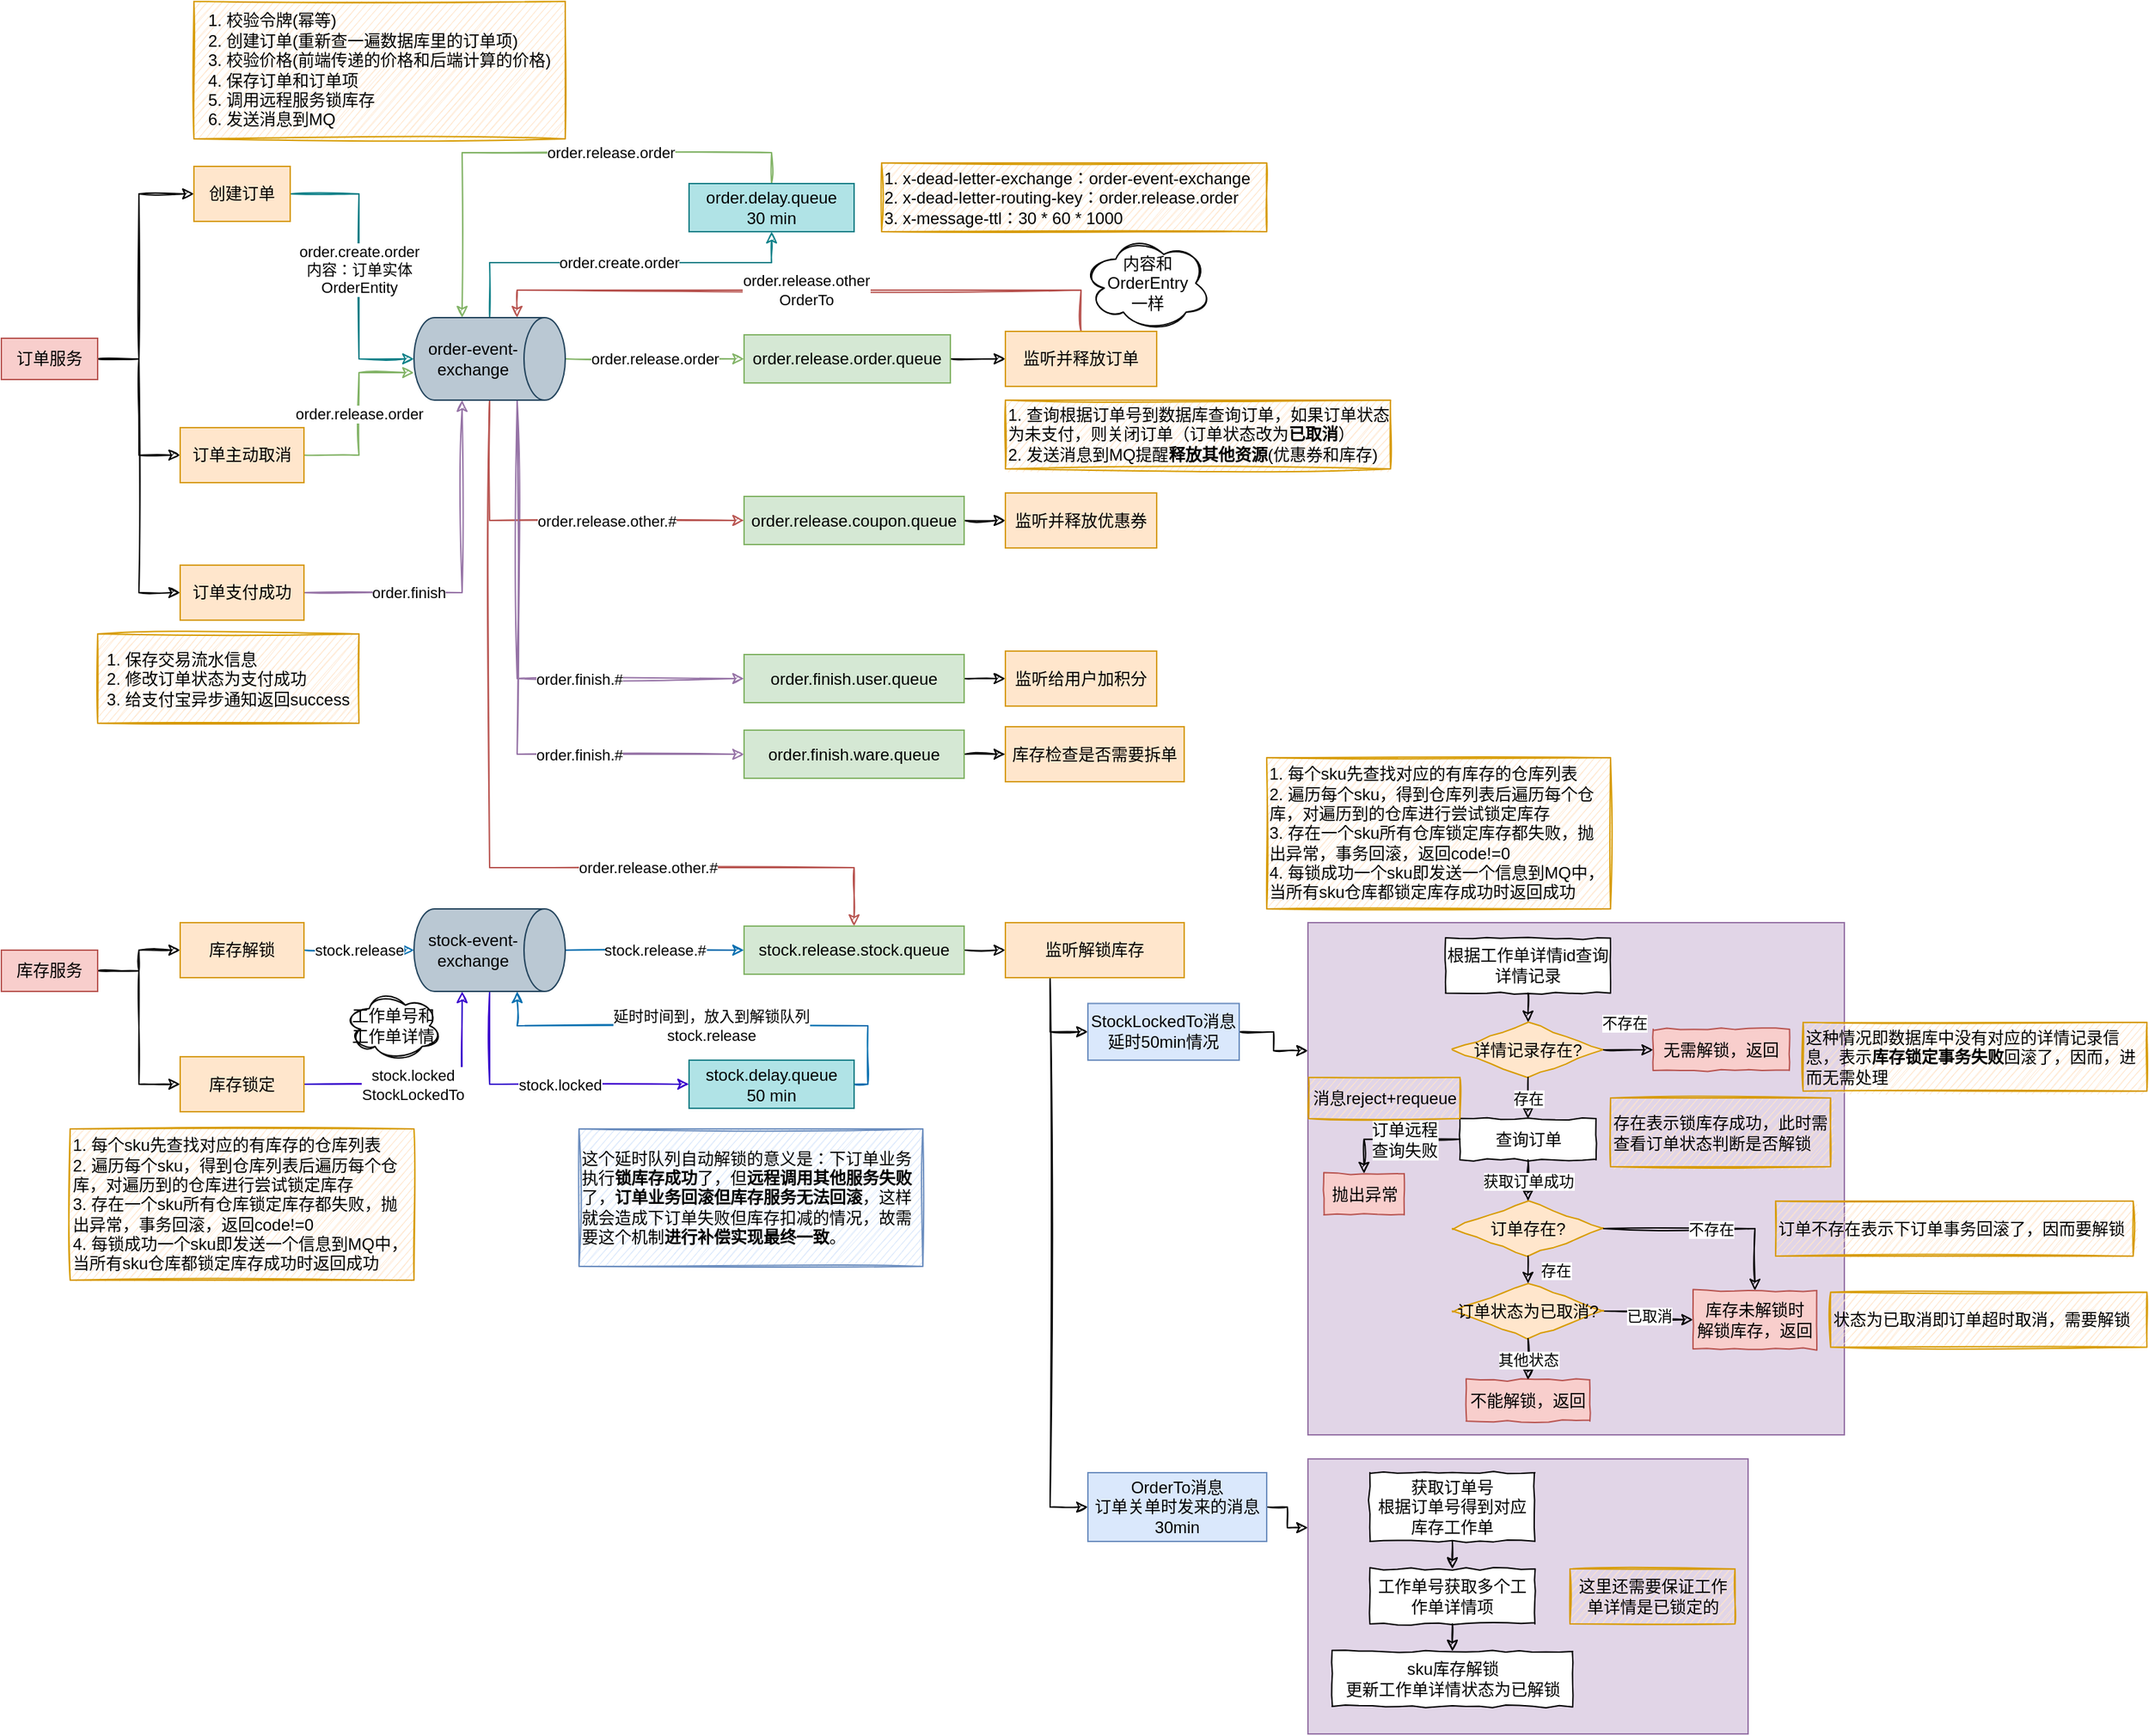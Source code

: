 <mxfile>
    <diagram id="ryhLv45AXXRx1UzjRm5k" name="第 1 页">
        <mxGraphModel dx="968" dy="558" grid="1" gridSize="10" guides="1" tooltips="1" connect="1" arrows="1" fold="1" page="1" pageScale="1" pageWidth="827" pageHeight="1169" math="0" shadow="0">
            <root>
                <mxCell id="0"/>
                <mxCell id="1" parent="0"/>
                <mxCell id="41" value="order.finish.#" style="edgeStyle=orthogonalEdgeStyle;rounded=0;sketch=1;html=1;exitX=1;exitY=0;exitDx=0;exitDy=35;exitPerimeter=0;entryX=0;entryY=0.5;entryDx=0;entryDy=0;fillColor=#e1d5e7;strokeColor=#9673a6;" edge="1" parent="1" source="3" target="40">
                    <mxGeometry x="0.432" relative="1" as="geometry">
                        <mxPoint as="offset"/>
                    </mxGeometry>
                </mxCell>
                <mxCell id="9" style="edgeStyle=orthogonalEdgeStyle;html=1;exitX=1;exitY=0.5;exitDx=0;exitDy=0;entryX=0;entryY=0.5;entryDx=0;entryDy=0;sketch=1;rounded=0;" edge="1" parent="1" source="2" target="8">
                    <mxGeometry relative="1" as="geometry">
                        <Array as="points">
                            <mxPoint x="140" y="280"/>
                            <mxPoint x="140" y="160"/>
                        </Array>
                    </mxGeometry>
                </mxCell>
                <mxCell id="25" style="edgeStyle=orthogonalEdgeStyle;rounded=0;sketch=1;html=1;exitX=1;exitY=0.5;exitDx=0;exitDy=0;entryX=0;entryY=0.5;entryDx=0;entryDy=0;" edge="1" parent="1" source="2" target="24">
                    <mxGeometry relative="1" as="geometry">
                        <Array as="points">
                            <mxPoint x="140" y="280"/>
                            <mxPoint x="140" y="350"/>
                        </Array>
                    </mxGeometry>
                </mxCell>
                <mxCell id="33" style="edgeStyle=orthogonalEdgeStyle;rounded=0;sketch=1;html=1;exitX=1;exitY=0.5;exitDx=0;exitDy=0;entryX=0;entryY=0.5;entryDx=0;entryDy=0;" edge="1" parent="1" source="2" target="32">
                    <mxGeometry relative="1" as="geometry"/>
                </mxCell>
                <mxCell id="2" value="订单服务" style="rounded=0;whiteSpace=wrap;html=1;fillColor=#f8cecc;strokeColor=#b85450;" vertex="1" parent="1">
                    <mxGeometry x="40" y="265" width="70" height="30" as="geometry"/>
                </mxCell>
                <mxCell id="14" value="order.create.order" style="edgeStyle=orthogonalEdgeStyle;rounded=0;sketch=1;html=1;exitX=0;exitY=0.5;exitDx=0;exitDy=0;exitPerimeter=0;entryX=0.5;entryY=1;entryDx=0;entryDy=0;fillColor=#b0e3e6;strokeColor=#0e8088;" edge="1" parent="1" source="3" target="13">
                    <mxGeometry relative="1" as="geometry">
                        <Array as="points">
                            <mxPoint x="395" y="210"/>
                            <mxPoint x="600" y="210"/>
                        </Array>
                    </mxGeometry>
                </mxCell>
                <mxCell id="19" value="order.release.order" style="edgeStyle=orthogonalEdgeStyle;rounded=0;sketch=1;html=1;exitX=0.5;exitY=0;exitDx=0;exitDy=0;exitPerimeter=0;entryX=0;entryY=0.5;entryDx=0;entryDy=0;fillColor=#d5e8d4;strokeColor=#82b366;" edge="1" parent="1" source="3" target="18">
                    <mxGeometry relative="1" as="geometry"/>
                </mxCell>
                <mxCell id="28" style="edgeStyle=orthogonalEdgeStyle;rounded=0;sketch=1;html=1;exitX=1;exitY=0.5;exitDx=0;exitDy=0;exitPerimeter=0;entryX=0;entryY=0.5;entryDx=0;entryDy=0;fillColor=#f8cecc;strokeColor=#b85450;" edge="1" parent="1" source="3" target="27">
                    <mxGeometry relative="1" as="geometry"/>
                </mxCell>
                <mxCell id="29" value="order.release.other.#" style="edgeLabel;html=1;align=center;verticalAlign=middle;resizable=0;points=[];" vertex="1" connectable="0" parent="28">
                    <mxGeometry x="-0.018" y="-1" relative="1" as="geometry">
                        <mxPoint x="38" y="-1" as="offset"/>
                    </mxGeometry>
                </mxCell>
                <mxCell id="37" value="order.finish.#" style="edgeStyle=orthogonalEdgeStyle;rounded=0;sketch=1;html=1;exitX=1;exitY=0;exitDx=0;exitDy=35;exitPerimeter=0;entryX=0;entryY=0.5;entryDx=0;entryDy=0;fillColor=#e1d5e7;strokeColor=#9673a6;" edge="1" parent="1" source="3" target="36">
                    <mxGeometry x="0.347" relative="1" as="geometry">
                        <mxPoint as="offset"/>
                    </mxGeometry>
                </mxCell>
                <mxCell id="61" value="order.release.other.#" style="edgeStyle=orthogonalEdgeStyle;rounded=0;sketch=1;html=1;exitX=1;exitY=0.5;exitDx=0;exitDy=0;exitPerimeter=0;entryX=0.5;entryY=0;entryDx=0;entryDy=0;fillColor=#f8cecc;strokeColor=#b85450;" edge="1" parent="1" source="3" target="52">
                    <mxGeometry x="0.405" relative="1" as="geometry">
                        <Array as="points">
                            <mxPoint x="395" y="650"/>
                            <mxPoint x="660" y="650"/>
                        </Array>
                        <mxPoint as="offset"/>
                    </mxGeometry>
                </mxCell>
                <mxCell id="3" value="order-event-exchange" style="shape=cylinder3;whiteSpace=wrap;html=1;boundedLbl=1;backgroundOutline=1;size=15;direction=south;fillColor=#bac8d3;strokeColor=#23445d;" vertex="1" parent="1">
                    <mxGeometry x="340" y="250" width="110" height="60" as="geometry"/>
                </mxCell>
                <mxCell id="10" value="order.create.order&lt;br&gt;内容：订单实体&lt;br&gt;OrderEntity" style="edgeStyle=orthogonalEdgeStyle;rounded=0;sketch=1;html=1;exitX=1;exitY=0.5;exitDx=0;exitDy=0;entryX=0.5;entryY=1;entryDx=0;entryDy=0;entryPerimeter=0;fillColor=#b0e3e6;strokeColor=#0e8088;" edge="1" parent="1" source="8" target="3">
                    <mxGeometry relative="1" as="geometry">
                        <Array as="points">
                            <mxPoint x="300" y="160"/>
                            <mxPoint x="300" y="280"/>
                        </Array>
                    </mxGeometry>
                </mxCell>
                <mxCell id="8" value="创建订单" style="rounded=0;whiteSpace=wrap;html=1;fillColor=#ffe6cc;strokeColor=#d79b00;" vertex="1" parent="1">
                    <mxGeometry x="180" y="140" width="70" height="40" as="geometry"/>
                </mxCell>
                <mxCell id="12" value="&lt;div style=&quot;text-align: left&quot;&gt;&lt;span&gt;1. 校验令牌(幂等)&lt;/span&gt;&lt;/div&gt;&lt;div style=&quot;text-align: left&quot;&gt;&lt;span&gt;2. 创建订单(重新查一遍数据库里的订单项)&lt;/span&gt;&lt;/div&gt;&lt;div style=&quot;text-align: left&quot;&gt;&lt;span&gt;3. 校验价格(前端传递的价格和后端计算的价格)&lt;/span&gt;&lt;/div&gt;&lt;div style=&quot;text-align: left&quot;&gt;&lt;span&gt;4. 保存订单和订单项&lt;/span&gt;&lt;/div&gt;&lt;div style=&quot;text-align: left&quot;&gt;&lt;span&gt;5. 调用远程服务锁库存&lt;/span&gt;&lt;/div&gt;&lt;div style=&quot;text-align: left&quot;&gt;&lt;span&gt;6. 发送消息到MQ&lt;/span&gt;&lt;/div&gt;" style="rounded=0;whiteSpace=wrap;html=1;fillColor=#ffe6cc;strokeColor=#d79b00;sketch=1;" vertex="1" parent="1">
                    <mxGeometry x="180" y="20" width="270" height="100" as="geometry"/>
                </mxCell>
                <mxCell id="17" value="order.release.order" style="edgeStyle=orthogonalEdgeStyle;rounded=0;sketch=1;html=1;exitX=0.5;exitY=0;exitDx=0;exitDy=0;entryX=0;entryY=0;entryDx=0;entryDy=75;entryPerimeter=0;fillColor=#d5e8d4;strokeColor=#82b366;" edge="1" parent="1" source="13" target="3">
                    <mxGeometry x="-0.237" relative="1" as="geometry">
                        <Array as="points">
                            <mxPoint x="600" y="130"/>
                            <mxPoint x="375" y="130"/>
                        </Array>
                        <mxPoint as="offset"/>
                    </mxGeometry>
                </mxCell>
                <mxCell id="13" value="order.delay.queue&lt;br&gt;30 min" style="rounded=0;whiteSpace=wrap;html=1;sketch=0;fillColor=#b0e3e6;strokeColor=#0e8088;" vertex="1" parent="1">
                    <mxGeometry x="540" y="152.5" width="120" height="35" as="geometry"/>
                </mxCell>
                <mxCell id="16" value="1. x-dead-letter-exchange：order-event-exchange&lt;br&gt;2. x-dead-letter-routing-key：order.release.order&lt;br&gt;3. x-message-ttl：30 * 60 * 1000" style="rounded=0;whiteSpace=wrap;html=1;fillColor=#ffe6cc;strokeColor=#d79b00;sketch=1;align=left;" vertex="1" parent="1">
                    <mxGeometry x="680" y="137.5" width="280" height="50" as="geometry"/>
                </mxCell>
                <mxCell id="21" style="edgeStyle=orthogonalEdgeStyle;rounded=0;sketch=1;html=1;exitX=1;exitY=0.5;exitDx=0;exitDy=0;entryX=0;entryY=0.5;entryDx=0;entryDy=0;" edge="1" parent="1" source="18" target="20">
                    <mxGeometry relative="1" as="geometry"/>
                </mxCell>
                <mxCell id="18" value="order.release.order.queue" style="rounded=0;whiteSpace=wrap;html=1;sketch=0;fillColor=#d5e8d4;strokeColor=#82b366;" vertex="1" parent="1">
                    <mxGeometry x="580" y="262.5" width="150" height="35" as="geometry"/>
                </mxCell>
                <mxCell id="23" value="order.release.other&lt;br&gt;OrderTo" style="edgeStyle=orthogonalEdgeStyle;rounded=0;sketch=1;html=1;exitX=0.5;exitY=0;exitDx=0;exitDy=0;entryX=0;entryY=0;entryDx=0;entryDy=35;entryPerimeter=0;fillColor=#f8cecc;strokeColor=#b85450;" edge="1" parent="1" source="20" target="3">
                    <mxGeometry relative="1" as="geometry">
                        <Array as="points">
                            <mxPoint x="825" y="230"/>
                            <mxPoint x="415" y="230"/>
                        </Array>
                    </mxGeometry>
                </mxCell>
                <mxCell id="20" value="监听并释放订单" style="rounded=0;whiteSpace=wrap;html=1;fillColor=#ffe6cc;strokeColor=#d79b00;" vertex="1" parent="1">
                    <mxGeometry x="770" y="260" width="110" height="40" as="geometry"/>
                </mxCell>
                <mxCell id="22" value="1. 查询根据订单号到数据库查询订单，如果订单状态为未支付，则关闭订单（订单状态改为&lt;b&gt;已取消&lt;/b&gt;）&lt;br&gt;2. 发送消息到MQ提醒&lt;b&gt;释放其他资源&lt;/b&gt;(优惠券和库存)" style="rounded=0;whiteSpace=wrap;html=1;fillColor=#ffe6cc;strokeColor=#d79b00;sketch=1;align=left;" vertex="1" parent="1">
                    <mxGeometry x="770" y="310" width="280" height="50" as="geometry"/>
                </mxCell>
                <mxCell id="26" value="order.release.order" style="edgeStyle=orthogonalEdgeStyle;rounded=0;sketch=1;html=1;exitX=1;exitY=0.5;exitDx=0;exitDy=0;entryX=0.667;entryY=1;entryDx=0;entryDy=0;entryPerimeter=0;fillColor=#d5e8d4;strokeColor=#82b366;" edge="1" parent="1" source="24" target="3">
                    <mxGeometry relative="1" as="geometry">
                        <Array as="points">
                            <mxPoint x="300" y="350"/>
                            <mxPoint x="300" y="290"/>
                        </Array>
                    </mxGeometry>
                </mxCell>
                <mxCell id="24" value="订单主动取消" style="rounded=0;whiteSpace=wrap;html=1;fillColor=#ffe6cc;strokeColor=#d79b00;" vertex="1" parent="1">
                    <mxGeometry x="170" y="330" width="90" height="40" as="geometry"/>
                </mxCell>
                <mxCell id="31" style="edgeStyle=orthogonalEdgeStyle;rounded=0;sketch=1;html=1;exitX=1;exitY=0.5;exitDx=0;exitDy=0;entryX=0;entryY=0.5;entryDx=0;entryDy=0;" edge="1" parent="1" source="27" target="30">
                    <mxGeometry relative="1" as="geometry"/>
                </mxCell>
                <mxCell id="27" value="order.release.coupon.queue" style="rounded=0;whiteSpace=wrap;html=1;sketch=0;fillColor=#d5e8d4;strokeColor=#82b366;" vertex="1" parent="1">
                    <mxGeometry x="580" y="380" width="160" height="35" as="geometry"/>
                </mxCell>
                <mxCell id="30" value="监听并释放优惠券" style="rounded=0;whiteSpace=wrap;html=1;fillColor=#ffe6cc;strokeColor=#d79b00;" vertex="1" parent="1">
                    <mxGeometry x="770" y="377.5" width="110" height="40" as="geometry"/>
                </mxCell>
                <mxCell id="35" value="order.finish" style="edgeStyle=orthogonalEdgeStyle;rounded=0;sketch=1;html=1;exitX=1;exitY=0.5;exitDx=0;exitDy=0;entryX=1;entryY=0;entryDx=0;entryDy=75;entryPerimeter=0;fillColor=#e1d5e7;strokeColor=#9673a6;" edge="1" parent="1" source="32" target="3">
                    <mxGeometry x="-0.404" relative="1" as="geometry">
                        <mxPoint as="offset"/>
                    </mxGeometry>
                </mxCell>
                <mxCell id="32" value="订单支付成功" style="rounded=0;whiteSpace=wrap;html=1;fillColor=#ffe6cc;strokeColor=#d79b00;" vertex="1" parent="1">
                    <mxGeometry x="170" y="430" width="90" height="40" as="geometry"/>
                </mxCell>
                <mxCell id="34" value="&lt;div style=&quot;text-align: left&quot;&gt;&lt;span&gt;1. 保存交易流水信息&lt;/span&gt;&lt;/div&gt;&lt;span&gt;&lt;div style=&quot;text-align: left&quot;&gt;&lt;span&gt;2. 修改订单状态为支付成功&lt;/span&gt;&lt;/div&gt;&lt;div style=&quot;text-align: left&quot;&gt;&lt;span&gt;3. 给支付宝异步通知返回success&lt;/span&gt;&lt;/div&gt;&lt;/span&gt;" style="rounded=0;whiteSpace=wrap;html=1;fillColor=#ffe6cc;strokeColor=#d79b00;sketch=1;" vertex="1" parent="1">
                    <mxGeometry x="110" y="480" width="190" height="65" as="geometry"/>
                </mxCell>
                <mxCell id="39" style="edgeStyle=orthogonalEdgeStyle;rounded=0;sketch=1;html=1;exitX=1;exitY=0.5;exitDx=0;exitDy=0;entryX=0;entryY=0.5;entryDx=0;entryDy=0;" edge="1" parent="1" source="36" target="38">
                    <mxGeometry relative="1" as="geometry"/>
                </mxCell>
                <mxCell id="36" value="order.finish.user.queue" style="rounded=0;whiteSpace=wrap;html=1;sketch=0;fillColor=#d5e8d4;strokeColor=#82b366;" vertex="1" parent="1">
                    <mxGeometry x="580" y="495" width="160" height="35" as="geometry"/>
                </mxCell>
                <mxCell id="38" value="监听给用户加积分" style="rounded=0;whiteSpace=wrap;html=1;fillColor=#ffe6cc;strokeColor=#d79b00;" vertex="1" parent="1">
                    <mxGeometry x="770" y="492.5" width="110" height="40" as="geometry"/>
                </mxCell>
                <mxCell id="43" style="edgeStyle=orthogonalEdgeStyle;rounded=0;sketch=1;html=1;exitX=1;exitY=0.5;exitDx=0;exitDy=0;entryX=0;entryY=0.5;entryDx=0;entryDy=0;" edge="1" parent="1" source="40" target="42">
                    <mxGeometry relative="1" as="geometry"/>
                </mxCell>
                <mxCell id="40" value="order.finish.ware.queue" style="rounded=0;whiteSpace=wrap;html=1;sketch=0;fillColor=#d5e8d4;strokeColor=#82b366;" vertex="1" parent="1">
                    <mxGeometry x="580" y="550" width="160" height="35" as="geometry"/>
                </mxCell>
                <mxCell id="42" value="库存检查是否需要拆单" style="rounded=0;whiteSpace=wrap;html=1;fillColor=#ffe6cc;strokeColor=#d79b00;" vertex="1" parent="1">
                    <mxGeometry x="770" y="547.5" width="130" height="40" as="geometry"/>
                </mxCell>
                <mxCell id="59" style="edgeStyle=orthogonalEdgeStyle;rounded=0;sketch=1;html=1;exitX=1;exitY=0.5;exitDx=0;exitDy=0;entryX=0;entryY=0.5;entryDx=0;entryDy=0;" edge="1" parent="1" source="44" target="57">
                    <mxGeometry relative="1" as="geometry"/>
                </mxCell>
                <mxCell id="60" style="edgeStyle=orthogonalEdgeStyle;rounded=0;sketch=1;html=1;exitX=1;exitY=0.5;exitDx=0;exitDy=0;entryX=0;entryY=0.5;entryDx=0;entryDy=0;" edge="1" parent="1" source="44" target="45">
                    <mxGeometry relative="1" as="geometry"/>
                </mxCell>
                <mxCell id="44" value="库存服务" style="rounded=0;whiteSpace=wrap;html=1;fillColor=#f8cecc;strokeColor=#b85450;" vertex="1" parent="1">
                    <mxGeometry x="40" y="710" width="70" height="30" as="geometry"/>
                </mxCell>
                <mxCell id="47" value="stock.locked&lt;br&gt;StockLockedTo" style="edgeStyle=orthogonalEdgeStyle;rounded=0;sketch=1;html=1;exitX=1;exitY=0.5;exitDx=0;exitDy=0;entryX=1;entryY=0;entryDx=0;entryDy=75;entryPerimeter=0;fillColor=#6a00ff;strokeColor=#3700CC;" edge="1" parent="1" source="45" target="46">
                    <mxGeometry x="-0.135" relative="1" as="geometry">
                        <mxPoint as="offset"/>
                    </mxGeometry>
                </mxCell>
                <mxCell id="45" value="库存锁定" style="rounded=0;whiteSpace=wrap;html=1;fillColor=#ffe6cc;strokeColor=#d79b00;" vertex="1" parent="1">
                    <mxGeometry x="170" y="787.5" width="90" height="40" as="geometry"/>
                </mxCell>
                <mxCell id="50" value="stock.locked" style="edgeStyle=orthogonalEdgeStyle;rounded=0;sketch=1;html=1;exitX=1;exitY=0.5;exitDx=0;exitDy=0;exitPerimeter=0;entryX=0;entryY=0.5;entryDx=0;entryDy=0;fillColor=#6a00ff;strokeColor=#3700CC;" edge="1" parent="1" source="46" target="49">
                    <mxGeometry x="0.111" relative="1" as="geometry">
                        <mxPoint as="offset"/>
                    </mxGeometry>
                </mxCell>
                <mxCell id="53" value="stock.release.#" style="edgeStyle=orthogonalEdgeStyle;rounded=0;sketch=1;html=1;exitX=0.5;exitY=0;exitDx=0;exitDy=0;exitPerimeter=0;entryX=0;entryY=0.5;entryDx=0;entryDy=0;fillColor=#1ba1e2;strokeColor=#006EAF;" edge="1" parent="1" source="46" target="52">
                    <mxGeometry relative="1" as="geometry"/>
                </mxCell>
                <mxCell id="46" value="stock-event-exchange" style="shape=cylinder3;whiteSpace=wrap;html=1;boundedLbl=1;backgroundOutline=1;size=15;direction=south;fillColor=#bac8d3;strokeColor=#23445d;" vertex="1" parent="1">
                    <mxGeometry x="340" y="680" width="110" height="60" as="geometry"/>
                </mxCell>
                <mxCell id="51" value="延时时间到，放入到解锁队列&lt;br&gt;stock.release" style="edgeStyle=orthogonalEdgeStyle;rounded=0;sketch=1;html=1;exitX=1;exitY=0.5;exitDx=0;exitDy=0;entryX=1;entryY=0;entryDx=0;entryDy=35;entryPerimeter=0;fillColor=#1ba1e2;strokeColor=#006EAF;" edge="1" parent="1" source="49" target="46">
                    <mxGeometry relative="1" as="geometry"/>
                </mxCell>
                <mxCell id="49" value="stock.delay.queue&lt;br&gt;50 min" style="rounded=0;whiteSpace=wrap;html=1;sketch=0;fillColor=#b0e3e6;strokeColor=#0e8088;" vertex="1" parent="1">
                    <mxGeometry x="540" y="790" width="120" height="35" as="geometry"/>
                </mxCell>
                <mxCell id="56" style="edgeStyle=orthogonalEdgeStyle;rounded=0;sketch=1;html=1;exitX=1;exitY=0.5;exitDx=0;exitDy=0;entryX=0;entryY=0.5;entryDx=0;entryDy=0;" edge="1" parent="1" source="52" target="54">
                    <mxGeometry relative="1" as="geometry"/>
                </mxCell>
                <mxCell id="52" value="stock.release.stock.queue" style="rounded=0;whiteSpace=wrap;html=1;sketch=0;fillColor=#d5e8d4;strokeColor=#82b366;" vertex="1" parent="1">
                    <mxGeometry x="580" y="692.5" width="160" height="35" as="geometry"/>
                </mxCell>
                <mxCell id="71" style="edgeStyle=orthogonalEdgeStyle;rounded=0;sketch=1;html=1;exitX=0.25;exitY=1;exitDx=0;exitDy=0;entryX=0;entryY=0.5;entryDx=0;entryDy=0;" edge="1" parent="1" source="54" target="69">
                    <mxGeometry relative="1" as="geometry"/>
                </mxCell>
                <mxCell id="100" style="edgeStyle=orthogonalEdgeStyle;rounded=0;sketch=1;html=1;exitX=0.25;exitY=1;exitDx=0;exitDy=0;entryX=0;entryY=0.5;entryDx=0;entryDy=0;" edge="1" parent="1" source="54" target="99">
                    <mxGeometry relative="1" as="geometry"/>
                </mxCell>
                <mxCell id="54" value="监听解锁库存" style="rounded=0;whiteSpace=wrap;html=1;fillColor=#ffe6cc;strokeColor=#d79b00;" vertex="1" parent="1">
                    <mxGeometry x="770" y="690" width="130" height="40" as="geometry"/>
                </mxCell>
                <mxCell id="58" value="stock.release" style="edgeStyle=orthogonalEdgeStyle;rounded=0;sketch=1;html=1;exitX=1;exitY=0.5;exitDx=0;exitDy=0;entryX=0.5;entryY=1;entryDx=0;entryDy=0;entryPerimeter=0;fillColor=#1ba1e2;strokeColor=#006EAF;" edge="1" parent="1" source="57" target="46">
                    <mxGeometry relative="1" as="geometry"/>
                </mxCell>
                <mxCell id="57" value="库存解锁" style="rounded=0;whiteSpace=wrap;html=1;fillColor=#ffe6cc;strokeColor=#d79b00;" vertex="1" parent="1">
                    <mxGeometry x="170" y="690" width="90" height="40" as="geometry"/>
                </mxCell>
                <mxCell id="62" value="1. 每个sku先查找对应的有库存的仓库列表&lt;br&gt;2. 遍历每个sku，得到仓库列表后遍历每个仓库，对遍历到的仓库进行尝试锁定库存&lt;br&gt;3. 存在一个sku所有仓库锁定库存都失败，抛出异常，事务回滚，返回code!=0&lt;br&gt;4. 每锁成功一个sku即发送一个信息到MQ中，当所有sku仓库都锁定库存成功时返回成功" style="rounded=0;whiteSpace=wrap;html=1;fillColor=#ffe6cc;strokeColor=#d79b00;sketch=1;align=left;" vertex="1" parent="1">
                    <mxGeometry x="90" y="840" width="250" height="110" as="geometry"/>
                </mxCell>
                <mxCell id="63" value="这个延时队列自动解锁的意义是：下订单业务执行&lt;b&gt;锁库存成功&lt;/b&gt;了，但&lt;b&gt;远程调用其他服务失败&lt;/b&gt;了，&lt;b&gt;订单业务回滚但库存服务无法回滚&lt;/b&gt;，这样就会造成下订单失败但库存扣减的情况，故需要这个机制&lt;b&gt;进行补偿实现最终一致&lt;/b&gt;。" style="rounded=0;whiteSpace=wrap;html=1;fillColor=#dae8fc;strokeColor=#6c8ebf;sketch=1;align=left;" vertex="1" parent="1">
                    <mxGeometry x="460" y="840" width="250" height="100" as="geometry"/>
                </mxCell>
                <mxCell id="65" value="1. 每个sku先查找对应的有库存的仓库列表&lt;br&gt;2. 遍历每个sku，得到仓库列表后遍历每个仓库，对遍历到的仓库进行尝试锁定库存&lt;br&gt;3. 存在一个sku所有仓库锁定库存都失败，抛出异常，事务回滚，返回code!=0&lt;br&gt;4. 每锁成功一个sku即发送一个信息到MQ中，当所有sku仓库都锁定库存成功时返回成功" style="rounded=0;whiteSpace=wrap;html=1;fillColor=#ffe6cc;strokeColor=#d79b00;sketch=1;align=left;" vertex="1" parent="1">
                    <mxGeometry x="960" y="570" width="250" height="110" as="geometry"/>
                </mxCell>
                <mxCell id="67" value="&lt;span&gt;工作单号和工作单详情&lt;/span&gt;" style="ellipse;shape=cloud;whiteSpace=wrap;html=1;sketch=1;" vertex="1" parent="1">
                    <mxGeometry x="290" y="740" width="70" height="50" as="geometry"/>
                </mxCell>
                <mxCell id="68" value="&lt;span&gt;内容和&lt;br&gt;OrderEntry&lt;br&gt;一样&lt;/span&gt;" style="ellipse;shape=cloud;whiteSpace=wrap;html=1;sketch=1;" vertex="1" parent="1">
                    <mxGeometry x="827" y="190" width="93" height="70" as="geometry"/>
                </mxCell>
                <mxCell id="98" style="edgeStyle=orthogonalEdgeStyle;rounded=0;sketch=1;html=1;exitX=1;exitY=0.5;exitDx=0;exitDy=0;entryX=0;entryY=0.25;entryDx=0;entryDy=0;" edge="1" parent="1" source="69" target="72">
                    <mxGeometry relative="1" as="geometry"/>
                </mxCell>
                <mxCell id="69" value="StockLockedTo消息&lt;br&gt;延时50min情况" style="rounded=0;whiteSpace=wrap;html=1;fillColor=#dae8fc;strokeColor=#6c8ebf;" vertex="1" parent="1">
                    <mxGeometry x="830" y="748.75" width="110" height="41.25" as="geometry"/>
                </mxCell>
                <mxCell id="109" style="edgeStyle=orthogonalEdgeStyle;rounded=0;sketch=1;html=1;exitX=1;exitY=0.5;exitDx=0;exitDy=0;entryX=0;entryY=0.25;entryDx=0;entryDy=0;" edge="1" parent="1" source="99" target="101">
                    <mxGeometry relative="1" as="geometry"/>
                </mxCell>
                <mxCell id="99" value="OrderTo消息&lt;br&gt;订单关单时发来的消息&lt;br&gt;30min" style="rounded=0;whiteSpace=wrap;html=1;fillColor=#dae8fc;strokeColor=#6c8ebf;" vertex="1" parent="1">
                    <mxGeometry x="830" y="1090" width="130" height="50" as="geometry"/>
                </mxCell>
                <mxCell id="72" value="" style="rounded=0;whiteSpace=wrap;html=1;fillColor=#e1d5e7;strokeColor=#9673a6;" vertex="1" parent="1">
                    <mxGeometry x="990" y="690" width="390" height="372.5" as="geometry"/>
                </mxCell>
                <mxCell id="73" value="根据工作单详情id查询详情记录" style="rounded=0;whiteSpace=wrap;html=1;comic=1;" vertex="1" parent="1">
                    <mxGeometry x="1090" y="701.25" width="120" height="40" as="geometry"/>
                </mxCell>
                <mxCell id="75" value="详情记录存在?" style="rhombus;whiteSpace=wrap;html=1;comic=1;sketch=0;fillColor=#ffe6cc;strokeColor=#d79b00;" vertex="1" parent="1">
                    <mxGeometry x="1095" y="762.5" width="110" height="40" as="geometry"/>
                </mxCell>
                <mxCell id="76" style="rounded=0;sketch=1;html=1;exitX=0.5;exitY=1;exitDx=0;exitDy=0;entryX=0.5;entryY=0;entryDx=0;entryDy=0;" edge="1" parent="1" source="73" target="75">
                    <mxGeometry relative="1" as="geometry"/>
                </mxCell>
                <mxCell id="77" value="无需解锁，返回" style="rounded=0;whiteSpace=wrap;html=1;comic=1;fillColor=#f8cecc;strokeColor=#b85450;" vertex="1" parent="1">
                    <mxGeometry x="1241" y="767.5" width="99" height="30" as="geometry"/>
                </mxCell>
                <mxCell id="78" value="不存在" style="edgeStyle=none;rounded=0;sketch=1;html=1;exitX=1;exitY=0.5;exitDx=0;exitDy=0;entryX=0;entryY=0.5;entryDx=0;entryDy=0;" edge="1" parent="1" source="75" target="77">
                    <mxGeometry x="-0.167" y="20" relative="1" as="geometry">
                        <mxPoint as="offset"/>
                    </mxGeometry>
                </mxCell>
                <mxCell id="79" value="这种情况即数据库中没有对应的详情记录信息，表示&lt;b&gt;库存锁定事务失败&lt;/b&gt;回滚了，因而，进而无需处理" style="rounded=0;whiteSpace=wrap;html=1;fillColor=#ffe6cc;strokeColor=#d79b00;sketch=1;align=left;" vertex="1" parent="1">
                    <mxGeometry x="1350" y="762.5" width="250" height="50" as="geometry"/>
                </mxCell>
                <mxCell id="80" value="查询订单" style="rounded=0;whiteSpace=wrap;html=1;comic=1;" vertex="1" parent="1">
                    <mxGeometry x="1100.5" y="832.5" width="99" height="30" as="geometry"/>
                </mxCell>
                <mxCell id="81" value="存在" style="edgeStyle=none;rounded=0;sketch=1;html=1;exitX=0.5;exitY=1;exitDx=0;exitDy=0;entryX=0.5;entryY=0;entryDx=0;entryDy=0;" edge="1" parent="1" source="75" target="80">
                    <mxGeometry relative="1" as="geometry"/>
                </mxCell>
                <mxCell id="82" value="存在表示锁库存成功，此时需查看订单状态判断是否解锁" style="rounded=0;whiteSpace=wrap;html=1;fillColor=#ffe6cc;strokeColor=#d79b00;sketch=1;align=left;" vertex="1" parent="1">
                    <mxGeometry x="1210" y="817.5" width="160" height="50" as="geometry"/>
                </mxCell>
                <mxCell id="83" value="抛出异常" style="rounded=0;whiteSpace=wrap;html=1;comic=1;fillColor=#f8cecc;strokeColor=#b85450;" vertex="1" parent="1">
                    <mxGeometry x="1001.5" y="872.5" width="58.5" height="30" as="geometry"/>
                </mxCell>
                <mxCell id="84" value="&lt;span style=&quot;font-size: 12px ; background-color: rgb(248 , 249 , 250)&quot;&gt;订单远程&lt;br&gt;查询失败&lt;/span&gt;" style="edgeStyle=orthogonalEdgeStyle;rounded=0;sketch=1;html=1;exitX=0;exitY=0.5;exitDx=0;exitDy=0;entryX=0.5;entryY=0;entryDx=0;entryDy=0;" edge="1" parent="1" source="80" target="83">
                    <mxGeometry x="-0.144" relative="1" as="geometry">
                        <mxPoint as="offset"/>
                    </mxGeometry>
                </mxCell>
                <mxCell id="85" value="消息reject+requeue" style="rounded=0;whiteSpace=wrap;html=1;fillColor=#ffe6cc;strokeColor=#d79b00;sketch=1;align=center;" vertex="1" parent="1">
                    <mxGeometry x="990.5" y="802.5" width="110" height="30" as="geometry"/>
                </mxCell>
                <mxCell id="86" value="订单存在?" style="rhombus;whiteSpace=wrap;html=1;comic=1;sketch=0;fillColor=#ffe6cc;strokeColor=#d79b00;" vertex="1" parent="1">
                    <mxGeometry x="1095" y="892.5" width="110" height="40" as="geometry"/>
                </mxCell>
                <mxCell id="87" value="获取订单成功" style="edgeStyle=orthogonalEdgeStyle;rounded=0;sketch=1;html=1;exitX=0.5;exitY=1;exitDx=0;exitDy=0;entryX=0.5;entryY=0;entryDx=0;entryDy=0;" edge="1" parent="1" source="80" target="86">
                    <mxGeometry relative="1" as="geometry"/>
                </mxCell>
                <mxCell id="88" value="库存未解锁时&lt;br&gt;解锁库存，返回" style="rounded=0;whiteSpace=wrap;html=1;comic=1;fillColor=#f8cecc;strokeColor=#b85450;" vertex="1" parent="1">
                    <mxGeometry x="1270" y="957.5" width="90" height="42.5" as="geometry"/>
                </mxCell>
                <mxCell id="89" value="不存在" style="edgeStyle=orthogonalEdgeStyle;rounded=0;sketch=1;html=1;exitX=1;exitY=0.5;exitDx=0;exitDy=0;entryX=0.5;entryY=0;entryDx=0;entryDy=0;" edge="1" parent="1" source="86" target="88">
                    <mxGeometry relative="1" as="geometry"/>
                </mxCell>
                <mxCell id="92" value="已取消" style="edgeStyle=orthogonalEdgeStyle;rounded=0;sketch=1;html=1;exitX=1;exitY=0.5;exitDx=0;exitDy=0;entryX=0;entryY=0.5;entryDx=0;entryDy=0;" edge="1" parent="1" source="90" target="88">
                    <mxGeometry relative="1" as="geometry"/>
                </mxCell>
                <mxCell id="90" value="订单状态为已取消?" style="rhombus;whiteSpace=wrap;html=1;comic=1;sketch=0;fillColor=#ffe6cc;strokeColor=#d79b00;" vertex="1" parent="1">
                    <mxGeometry x="1095" y="952.5" width="110" height="40" as="geometry"/>
                </mxCell>
                <mxCell id="91" value="存在" style="edgeStyle=orthogonalEdgeStyle;rounded=0;sketch=1;html=1;exitX=0.5;exitY=1;exitDx=0;exitDy=0;entryX=0.5;entryY=0;entryDx=0;entryDy=0;" edge="1" parent="1" source="86" target="90">
                    <mxGeometry y="20" relative="1" as="geometry">
                        <mxPoint as="offset"/>
                    </mxGeometry>
                </mxCell>
                <mxCell id="93" value="不能解锁，返回" style="rounded=0;whiteSpace=wrap;html=1;comic=1;fillColor=#f8cecc;strokeColor=#b85450;" vertex="1" parent="1">
                    <mxGeometry x="1105" y="1022.5" width="90" height="30" as="geometry"/>
                </mxCell>
                <mxCell id="94" value="其他状态" style="edgeStyle=orthogonalEdgeStyle;rounded=0;sketch=1;html=1;exitX=0.5;exitY=1;exitDx=0;exitDy=0;entryX=0.5;entryY=0;entryDx=0;entryDy=0;" edge="1" parent="1" source="90" target="93">
                    <mxGeometry relative="1" as="geometry"/>
                </mxCell>
                <mxCell id="95" value="订单不存在表示下订单事务回滚了，因而要解锁" style="rounded=0;whiteSpace=wrap;html=1;fillColor=#ffe6cc;strokeColor=#d79b00;sketch=1;align=left;" vertex="1" parent="1">
                    <mxGeometry x="1330" y="892.5" width="260" height="40" as="geometry"/>
                </mxCell>
                <mxCell id="96" value="状态为已取消即订单超时取消，需要解锁" style="rounded=0;whiteSpace=wrap;html=1;fillColor=#ffe6cc;strokeColor=#d79b00;sketch=1;align=left;" vertex="1" parent="1">
                    <mxGeometry x="1370" y="958.75" width="230" height="40" as="geometry"/>
                </mxCell>
                <mxCell id="108" value="" style="group" vertex="1" connectable="0" parent="1">
                    <mxGeometry x="990" y="1080" width="320" height="200" as="geometry"/>
                </mxCell>
                <mxCell id="101" value="" style="rounded=0;whiteSpace=wrap;html=1;fillColor=#e1d5e7;strokeColor=#9673a6;" vertex="1" parent="108">
                    <mxGeometry width="320" height="200" as="geometry"/>
                </mxCell>
                <mxCell id="102" value="获取订单号&lt;br&gt;根据订单号得到对应库存工作单" style="rounded=0;whiteSpace=wrap;html=1;comic=1;" vertex="1" parent="108">
                    <mxGeometry x="45" y="10" width="120" height="50" as="geometry"/>
                </mxCell>
                <mxCell id="103" value="工作单号获取多个工作单详情项" style="rounded=0;whiteSpace=wrap;html=1;comic=1;" vertex="1" parent="108">
                    <mxGeometry x="45" y="80" width="120" height="40" as="geometry"/>
                </mxCell>
                <mxCell id="104" style="edgeStyle=orthogonalEdgeStyle;rounded=0;sketch=1;html=1;exitX=0.5;exitY=1;exitDx=0;exitDy=0;entryX=0.5;entryY=0;entryDx=0;entryDy=0;" edge="1" parent="108" source="102" target="103">
                    <mxGeometry relative="1" as="geometry"/>
                </mxCell>
                <mxCell id="105" value="这里还需要保证工作单详情是已锁定的" style="rounded=0;whiteSpace=wrap;html=1;comic=1;fillColor=#ffe6cc;strokeColor=#d79b00;sketch=1;" vertex="1" parent="108">
                    <mxGeometry x="190.5" y="80" width="120" height="40" as="geometry"/>
                </mxCell>
                <mxCell id="106" value="sku库存解锁&lt;br&gt;更新工作单详情状态为已解锁" style="rounded=0;whiteSpace=wrap;html=1;comic=1;" vertex="1" parent="108">
                    <mxGeometry x="17.5" y="140" width="175" height="40" as="geometry"/>
                </mxCell>
                <mxCell id="107" style="edgeStyle=orthogonalEdgeStyle;rounded=0;sketch=1;html=1;exitX=0.5;exitY=1;exitDx=0;exitDy=0;entryX=0.5;entryY=0;entryDx=0;entryDy=0;" edge="1" parent="108" source="103" target="106">
                    <mxGeometry relative="1" as="geometry"/>
                </mxCell>
            </root>
        </mxGraphModel>
    </diagram>
</mxfile>
